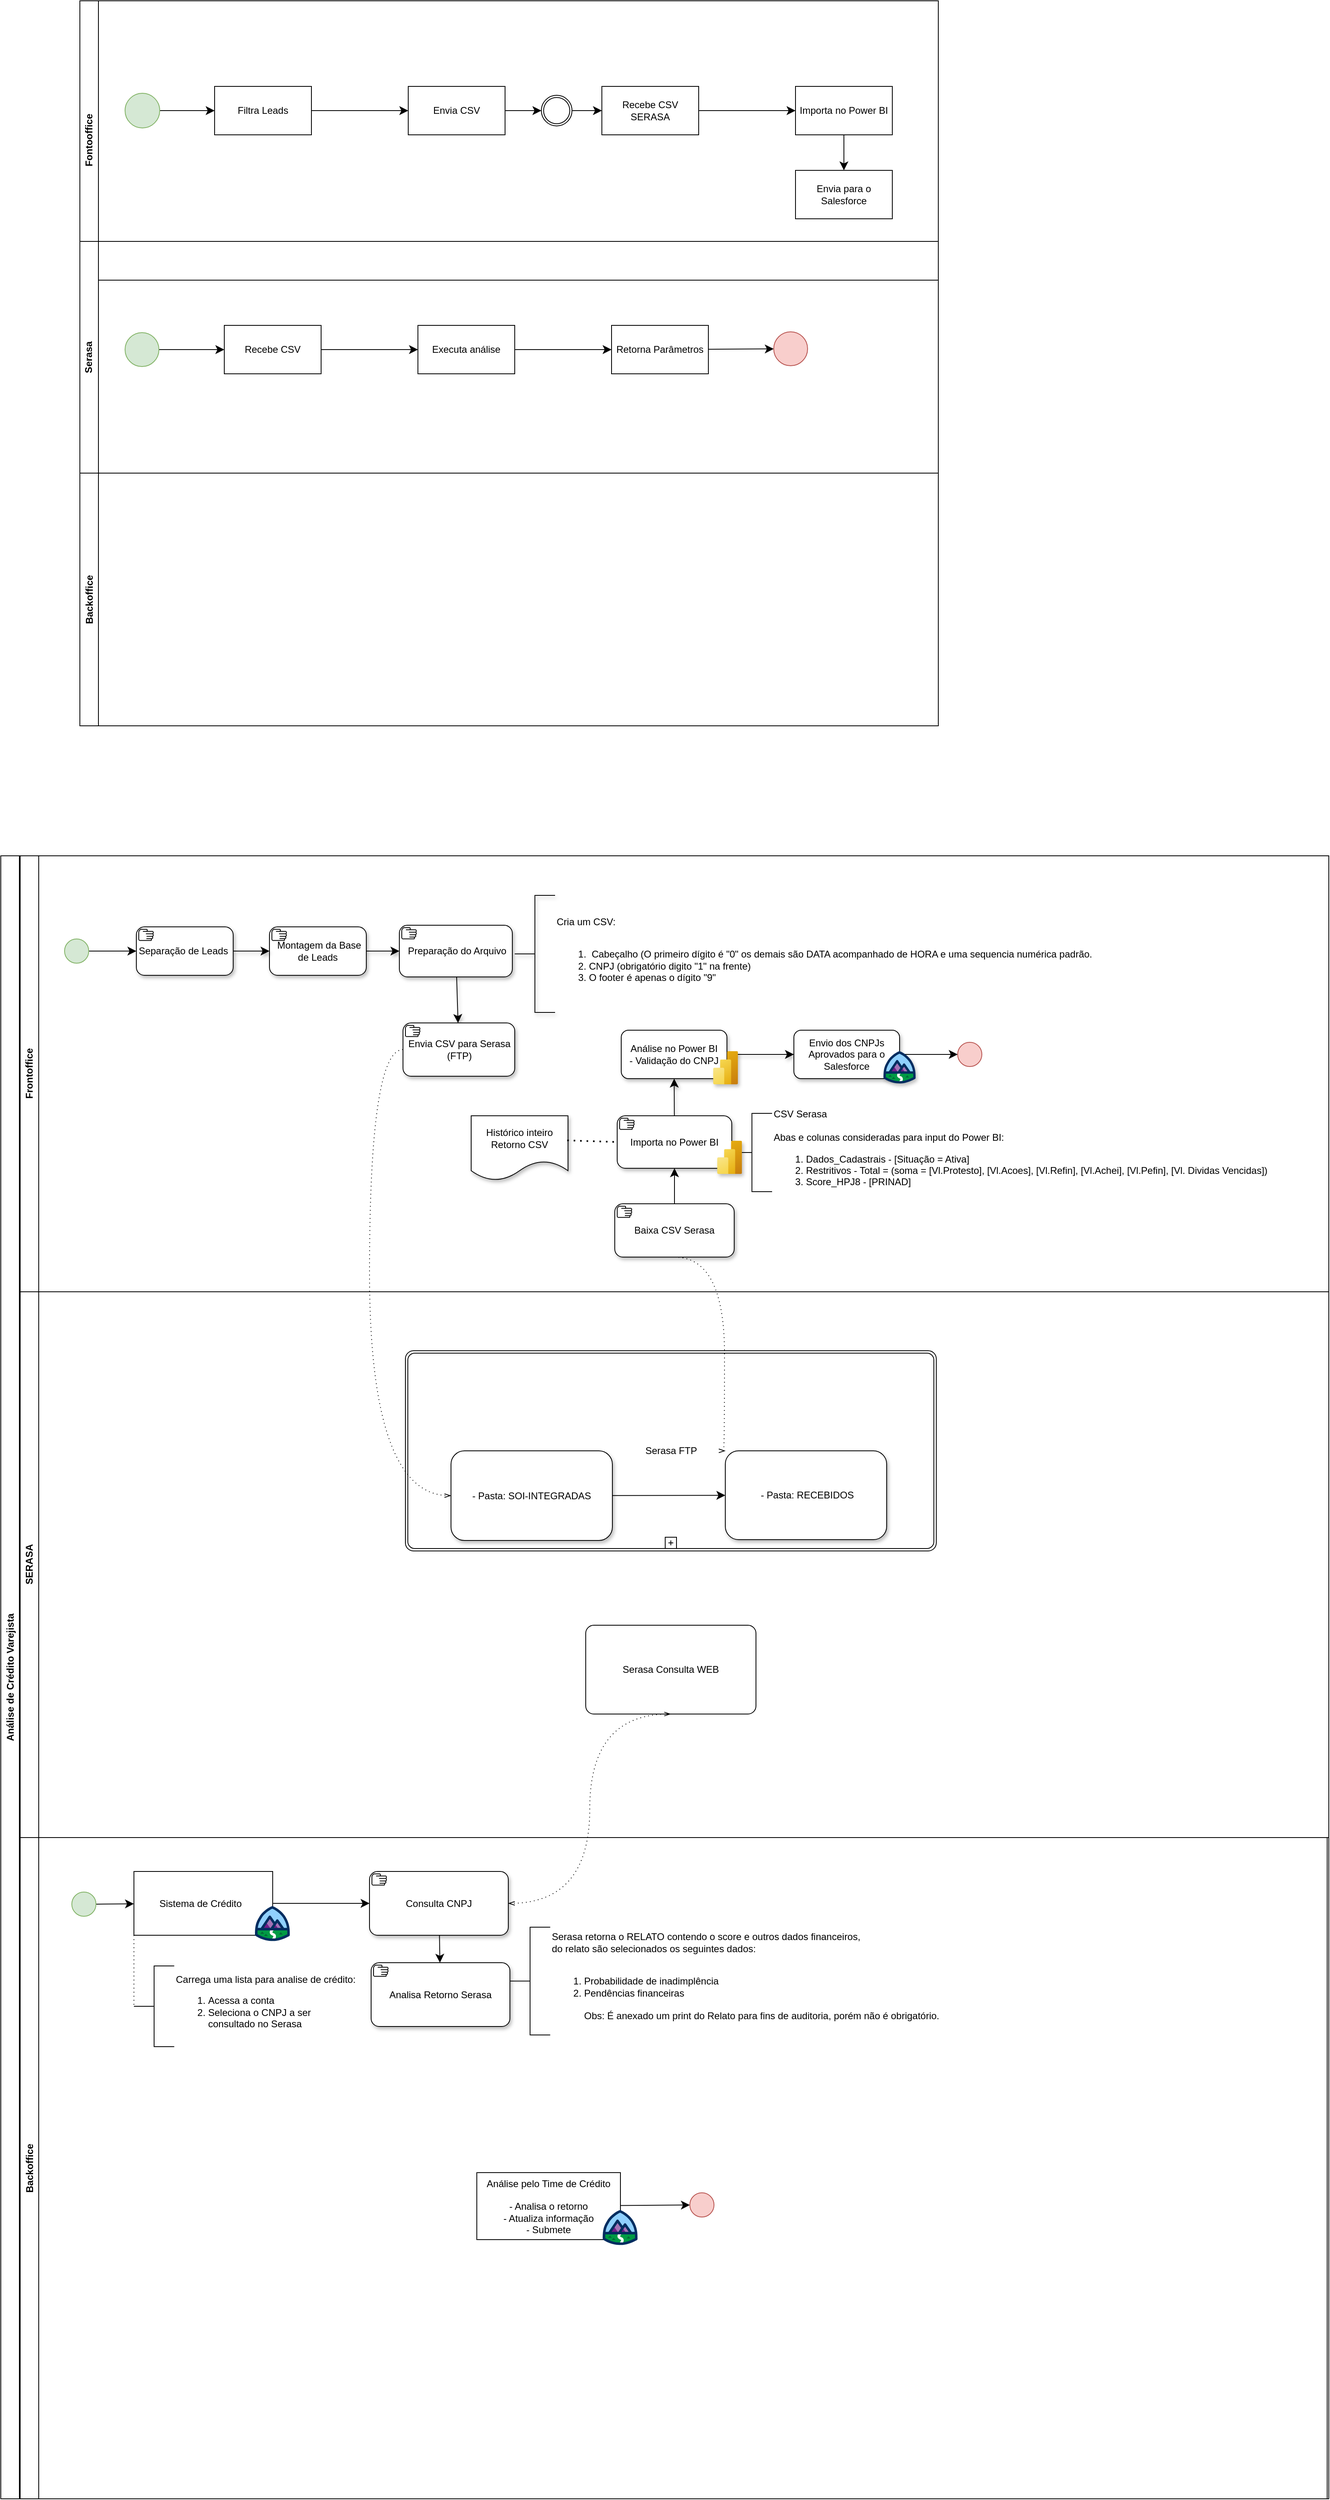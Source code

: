 <mxfile version="24.4.13" type="github">
  <diagram name="Página-1" id="HzU6DnvcWr33lS5XU5_k">
    <mxGraphModel dx="2833" dy="1381" grid="0" gridSize="10" guides="1" tooltips="1" connect="1" arrows="1" fold="1" page="0" pageScale="1" pageWidth="827" pageHeight="1169" math="0" shadow="0">
      <root>
        <mxCell id="0" />
        <mxCell id="1" parent="0" />
        <mxCell id="F1_kbiJudmcKUoZWItg5-99" value="Fontooffice" style="swimlane;horizontal=0;whiteSpace=wrap;html=1;" vertex="1" parent="1">
          <mxGeometry x="-417" y="-90" width="1064" height="346" as="geometry" />
        </mxCell>
        <mxCell id="F1_kbiJudmcKUoZWItg5-100" value="" style="endArrow=classic;html=1;rounded=0;fontSize=12;startSize=8;endSize=8;curved=1;entryX=0;entryY=0.5;entryDx=0;entryDy=0;" edge="1" parent="F1_kbiJudmcKUoZWItg5-99" source="F1_kbiJudmcKUoZWItg5-101" target="F1_kbiJudmcKUoZWItg5-103">
          <mxGeometry width="50" height="50" relative="1" as="geometry">
            <mxPoint x="97" y="138.5" as="sourcePoint" />
            <mxPoint x="222" y="153.5" as="targetPoint" />
          </mxGeometry>
        </mxCell>
        <mxCell id="F1_kbiJudmcKUoZWItg5-101" value="" style="ellipse;whiteSpace=wrap;html=1;aspect=fixed;fillColor=#d5e8d4;strokeColor=#82b366;" vertex="1" parent="F1_kbiJudmcKUoZWItg5-99">
          <mxGeometry x="56" y="114.5" width="43" height="43" as="geometry" />
        </mxCell>
        <mxCell id="F1_kbiJudmcKUoZWItg5-102" value="" style="edgeStyle=none;curved=1;rounded=0;orthogonalLoop=1;jettySize=auto;html=1;fontSize=12;startSize=8;endSize=8;" edge="1" parent="F1_kbiJudmcKUoZWItg5-99" source="F1_kbiJudmcKUoZWItg5-103" target="F1_kbiJudmcKUoZWItg5-105">
          <mxGeometry relative="1" as="geometry" />
        </mxCell>
        <mxCell id="F1_kbiJudmcKUoZWItg5-103" value="Filtra Leads" style="rounded=0;whiteSpace=wrap;html=1;" vertex="1" parent="F1_kbiJudmcKUoZWItg5-99">
          <mxGeometry x="167" y="106" width="120" height="60" as="geometry" />
        </mxCell>
        <mxCell id="F1_kbiJudmcKUoZWItg5-104" value="" style="edgeStyle=none;curved=1;rounded=0;orthogonalLoop=1;jettySize=auto;html=1;fontSize=12;startSize=8;endSize=8;entryX=0;entryY=0.5;entryDx=0;entryDy=0;entryPerimeter=0;" edge="1" parent="F1_kbiJudmcKUoZWItg5-99" source="F1_kbiJudmcKUoZWItg5-105" target="F1_kbiJudmcKUoZWItg5-112">
          <mxGeometry relative="1" as="geometry" />
        </mxCell>
        <mxCell id="F1_kbiJudmcKUoZWItg5-105" value="Envia CSV" style="rounded=0;whiteSpace=wrap;html=1;" vertex="1" parent="F1_kbiJudmcKUoZWItg5-99">
          <mxGeometry x="407" y="106" width="120" height="60" as="geometry" />
        </mxCell>
        <mxCell id="F1_kbiJudmcKUoZWItg5-106" value="" style="edgeStyle=none;curved=1;rounded=0;orthogonalLoop=1;jettySize=auto;html=1;fontSize=12;startSize=8;endSize=8;" edge="1" parent="F1_kbiJudmcKUoZWItg5-99" source="F1_kbiJudmcKUoZWItg5-107" target="F1_kbiJudmcKUoZWItg5-109">
          <mxGeometry relative="1" as="geometry" />
        </mxCell>
        <mxCell id="F1_kbiJudmcKUoZWItg5-107" value="Recebe CSV SERASA" style="rounded=0;whiteSpace=wrap;html=1;" vertex="1" parent="F1_kbiJudmcKUoZWItg5-99">
          <mxGeometry x="647" y="106" width="120" height="60" as="geometry" />
        </mxCell>
        <mxCell id="F1_kbiJudmcKUoZWItg5-108" value="" style="edgeStyle=none;curved=1;rounded=0;orthogonalLoop=1;jettySize=auto;html=1;fontSize=12;startSize=8;endSize=8;" edge="1" parent="F1_kbiJudmcKUoZWItg5-99" source="F1_kbiJudmcKUoZWItg5-109" target="F1_kbiJudmcKUoZWItg5-110">
          <mxGeometry relative="1" as="geometry" />
        </mxCell>
        <mxCell id="F1_kbiJudmcKUoZWItg5-109" value="Importa no Power BI" style="rounded=0;whiteSpace=wrap;html=1;" vertex="1" parent="F1_kbiJudmcKUoZWItg5-99">
          <mxGeometry x="887" y="106" width="120" height="60" as="geometry" />
        </mxCell>
        <mxCell id="F1_kbiJudmcKUoZWItg5-110" value="Envia para o Salesforce" style="rounded=0;whiteSpace=wrap;html=1;" vertex="1" parent="F1_kbiJudmcKUoZWItg5-99">
          <mxGeometry x="887" y="210" width="120" height="60" as="geometry" />
        </mxCell>
        <mxCell id="F1_kbiJudmcKUoZWItg5-111" value="" style="edgeStyle=none;curved=1;rounded=0;orthogonalLoop=1;jettySize=auto;html=1;fontSize=12;startSize=8;endSize=8;" edge="1" parent="F1_kbiJudmcKUoZWItg5-99" source="F1_kbiJudmcKUoZWItg5-112" target="F1_kbiJudmcKUoZWItg5-107">
          <mxGeometry relative="1" as="geometry" />
        </mxCell>
        <mxCell id="F1_kbiJudmcKUoZWItg5-112" value="" style="points=[[0.145,0.145,0],[0.5,0,0],[0.855,0.145,0],[1,0.5,0],[0.855,0.855,0],[0.5,1,0],[0.145,0.855,0],[0,0.5,0]];shape=mxgraph.bpmn.event;html=1;verticalLabelPosition=bottom;labelBackgroundColor=#ffffff;verticalAlign=top;align=center;perimeter=ellipsePerimeter;outlineConnect=0;aspect=fixed;outline=throwing;symbol=general;" vertex="1" parent="F1_kbiJudmcKUoZWItg5-99">
          <mxGeometry x="572" y="117" width="38" height="38" as="geometry" />
        </mxCell>
        <mxCell id="F1_kbiJudmcKUoZWItg5-113" value="Serasa" style="swimlane;horizontal=0;whiteSpace=wrap;html=1;" vertex="1" parent="1">
          <mxGeometry x="-417" y="208" width="1064" height="287" as="geometry" />
        </mxCell>
        <mxCell id="F1_kbiJudmcKUoZWItg5-114" value="" style="edgeStyle=none;curved=1;rounded=0;orthogonalLoop=1;jettySize=auto;html=1;fontSize=12;startSize=8;endSize=8;" edge="1" parent="F1_kbiJudmcKUoZWItg5-113" source="F1_kbiJudmcKUoZWItg5-115" target="F1_kbiJudmcKUoZWItg5-117">
          <mxGeometry relative="1" as="geometry" />
        </mxCell>
        <mxCell id="F1_kbiJudmcKUoZWItg5-115" value="" style="ellipse;whiteSpace=wrap;html=1;aspect=fixed;fillColor=#d5e8d4;strokeColor=#82b366;" vertex="1" parent="F1_kbiJudmcKUoZWItg5-113">
          <mxGeometry x="56" y="113" width="42" height="42" as="geometry" />
        </mxCell>
        <mxCell id="F1_kbiJudmcKUoZWItg5-116" value="" style="edgeStyle=none;curved=1;rounded=0;orthogonalLoop=1;jettySize=auto;html=1;fontSize=12;startSize=8;endSize=8;" edge="1" parent="F1_kbiJudmcKUoZWItg5-113" source="F1_kbiJudmcKUoZWItg5-117" target="F1_kbiJudmcKUoZWItg5-119">
          <mxGeometry relative="1" as="geometry" />
        </mxCell>
        <mxCell id="F1_kbiJudmcKUoZWItg5-117" value="Recebe CSV" style="whiteSpace=wrap;html=1;" vertex="1" parent="F1_kbiJudmcKUoZWItg5-113">
          <mxGeometry x="179" y="104" width="120" height="60" as="geometry" />
        </mxCell>
        <mxCell id="F1_kbiJudmcKUoZWItg5-118" value="" style="edgeStyle=none;curved=1;rounded=0;orthogonalLoop=1;jettySize=auto;html=1;fontSize=12;startSize=8;endSize=8;" edge="1" parent="F1_kbiJudmcKUoZWItg5-113" source="F1_kbiJudmcKUoZWItg5-119" target="F1_kbiJudmcKUoZWItg5-121">
          <mxGeometry relative="1" as="geometry" />
        </mxCell>
        <mxCell id="F1_kbiJudmcKUoZWItg5-119" value="Executa análise" style="whiteSpace=wrap;html=1;" vertex="1" parent="F1_kbiJudmcKUoZWItg5-113">
          <mxGeometry x="419" y="104" width="120" height="60" as="geometry" />
        </mxCell>
        <mxCell id="F1_kbiJudmcKUoZWItg5-120" value="" style="edgeStyle=none;curved=1;rounded=0;orthogonalLoop=1;jettySize=auto;html=1;fontSize=12;startSize=8;endSize=8;" edge="1" parent="F1_kbiJudmcKUoZWItg5-113" source="F1_kbiJudmcKUoZWItg5-121" target="F1_kbiJudmcKUoZWItg5-122">
          <mxGeometry relative="1" as="geometry" />
        </mxCell>
        <mxCell id="F1_kbiJudmcKUoZWItg5-121" value="Retorna Parâmetros" style="whiteSpace=wrap;html=1;" vertex="1" parent="F1_kbiJudmcKUoZWItg5-113">
          <mxGeometry x="659" y="104" width="120" height="60" as="geometry" />
        </mxCell>
        <mxCell id="F1_kbiJudmcKUoZWItg5-122" value="" style="ellipse;whiteSpace=wrap;html=1;fillColor=#f8cecc;strokeColor=#b85450;" vertex="1" parent="F1_kbiJudmcKUoZWItg5-113">
          <mxGeometry x="860" y="112" width="42" height="42" as="geometry" />
        </mxCell>
        <mxCell id="F1_kbiJudmcKUoZWItg5-123" value="Backoffice" style="swimlane;horizontal=0;whiteSpace=wrap;html=1;" vertex="1" parent="1">
          <mxGeometry x="-417" y="495" width="1064" height="313" as="geometry" />
        </mxCell>
        <mxCell id="F1_kbiJudmcKUoZWItg5-124" value="Frontoffice" style="swimlane;horizontal=0;whiteSpace=wrap;html=1;" vertex="1" parent="1">
          <mxGeometry x="-491" y="969" width="1622" height="540" as="geometry" />
        </mxCell>
        <mxCell id="F1_kbiJudmcKUoZWItg5-125" value="Análise de Crédito Varejista" style="swimlane;horizontal=0;whiteSpace=wrap;html=1;strokeWidth=1;gradientColor=none;" vertex="1" parent="1">
          <mxGeometry x="-515" y="969" width="1646" height="2035" as="geometry" />
        </mxCell>
        <mxCell id="F1_kbiJudmcKUoZWItg5-126" value="" style="edgeStyle=none;curved=1;rounded=0;orthogonalLoop=1;jettySize=auto;html=1;fontSize=12;startSize=8;endSize=8;" edge="1" parent="F1_kbiJudmcKUoZWItg5-125" source="F1_kbiJudmcKUoZWItg5-127" target="F1_kbiJudmcKUoZWItg5-133">
          <mxGeometry relative="1" as="geometry" />
        </mxCell>
        <mxCell id="F1_kbiJudmcKUoZWItg5-127" value="" style="ellipse;whiteSpace=wrap;html=1;aspect=fixed;fillColor=#d5e8d4;strokeColor=#82b366;" vertex="1" parent="F1_kbiJudmcKUoZWItg5-125">
          <mxGeometry x="79" y="103" width="30" height="30" as="geometry" />
        </mxCell>
        <mxCell id="F1_kbiJudmcKUoZWItg5-128" value="" style="ellipse;whiteSpace=wrap;html=1;aspect=fixed;fillColor=#f8cecc;strokeColor=#b85450;" vertex="1" parent="F1_kbiJudmcKUoZWItg5-125">
          <mxGeometry x="1186" y="231" width="30" height="30" as="geometry" />
        </mxCell>
        <mxCell id="F1_kbiJudmcKUoZWItg5-129" value="" style="edgeStyle=none;curved=1;rounded=0;orthogonalLoop=1;jettySize=auto;html=1;fontSize=12;startSize=8;endSize=8;shadow=1;" edge="1" parent="F1_kbiJudmcKUoZWItg5-125" source="F1_kbiJudmcKUoZWItg5-137" target="F1_kbiJudmcKUoZWItg5-140">
          <mxGeometry relative="1" as="geometry" />
        </mxCell>
        <mxCell id="F1_kbiJudmcKUoZWItg5-130" value="" style="edgeStyle=none;curved=1;rounded=0;orthogonalLoop=1;jettySize=auto;html=1;fontSize=12;startSize=8;endSize=8;shadow=1;" edge="1" parent="F1_kbiJudmcKUoZWItg5-125" source="F1_kbiJudmcKUoZWItg5-140" target="F1_kbiJudmcKUoZWItg5-143">
          <mxGeometry relative="1" as="geometry" />
        </mxCell>
        <mxCell id="F1_kbiJudmcKUoZWItg5-131" value="" style="edgeStyle=none;curved=1;rounded=0;orthogonalLoop=1;jettySize=auto;html=1;fontSize=12;startSize=8;endSize=8;shadow=1;" edge="1" parent="F1_kbiJudmcKUoZWItg5-125" source="F1_kbiJudmcKUoZWItg5-151" target="F1_kbiJudmcKUoZWItg5-132">
          <mxGeometry relative="1" as="geometry">
            <mxPoint x="579.5" y="148.0" as="sourcePoint" />
            <mxPoint x="596" y="201" as="targetPoint" />
          </mxGeometry>
        </mxCell>
        <mxCell id="F1_kbiJudmcKUoZWItg5-132" value="&lt;div&gt;Envia CSV para Serasa (FTP)&lt;/div&gt;" style="points=[[0.25,0,0],[0.5,0,0],[0.75,0,0],[1,0.25,0],[1,0.5,0],[1,0.75,0],[0.75,1,0],[0.5,1,0],[0.25,1,0],[0,0.75,0],[0,0.5,0],[0,0.25,0]];shape=mxgraph.bpmn.task;whiteSpace=wrap;rectStyle=rounded;size=10;html=1;container=1;expand=0;collapsible=0;taskMarker=manual;shadow=1;" vertex="1" parent="F1_kbiJudmcKUoZWItg5-125">
          <mxGeometry x="498.5" y="207" width="138.5" height="66" as="geometry" />
        </mxCell>
        <mxCell id="F1_kbiJudmcKUoZWItg5-133" value="&lt;div&gt;Separação d&lt;span style=&quot;background-color: initial;&quot;&gt;e Leads&amp;nbsp;&lt;/span&gt;&lt;/div&gt;" style="points=[[0.25,0,0],[0.5,0,0],[0.75,0,0],[1,0.25,0],[1,0.5,0],[1,0.75,0],[0.75,1,0],[0.5,1,0],[0.25,1,0],[0,0.75,0],[0,0.5,0],[0,0.25,0]];shape=mxgraph.bpmn.task;whiteSpace=wrap;rectStyle=rounded;size=10;html=1;container=1;expand=0;collapsible=0;taskMarker=manual;shadow=1;" vertex="1" parent="F1_kbiJudmcKUoZWItg5-125">
          <mxGeometry x="168" y="88" width="120" height="60" as="geometry" />
        </mxCell>
        <mxCell id="F1_kbiJudmcKUoZWItg5-134" value="&amp;nbsp;Montagem da Base de Leads" style="points=[[0.25,0,0],[0.5,0,0],[0.75,0,0],[1,0.25,0],[1,0.5,0],[1,0.75,0],[0.75,1,0],[0.5,1,0],[0.25,1,0],[0,0.75,0],[0,0.5,0],[0,0.25,0]];shape=mxgraph.bpmn.task;whiteSpace=wrap;rectStyle=rounded;size=10;html=1;container=1;expand=0;collapsible=0;taskMarker=manual;shadow=1;" vertex="1" parent="F1_kbiJudmcKUoZWItg5-125">
          <mxGeometry x="333" y="88" width="120" height="60" as="geometry" />
        </mxCell>
        <mxCell id="F1_kbiJudmcKUoZWItg5-135" value="" style="edgeStyle=none;curved=1;rounded=0;orthogonalLoop=1;jettySize=auto;html=1;fontSize=12;startSize=8;endSize=8;shadow=1;entryX=0;entryY=0.5;entryDx=0;entryDy=0;" edge="1" parent="F1_kbiJudmcKUoZWItg5-125" source="F1_kbiJudmcKUoZWItg5-133" target="F1_kbiJudmcKUoZWItg5-134">
          <mxGeometry relative="1" as="geometry">
            <mxPoint x="322" y="118" as="targetPoint" />
          </mxGeometry>
        </mxCell>
        <mxCell id="F1_kbiJudmcKUoZWItg5-136" value="" style="edgeStyle=none;curved=1;rounded=0;orthogonalLoop=1;jettySize=auto;html=1;fontSize=12;startSize=8;endSize=8;shadow=1;" edge="1" parent="F1_kbiJudmcKUoZWItg5-125" source="F1_kbiJudmcKUoZWItg5-134" target="F1_kbiJudmcKUoZWItg5-151">
          <mxGeometry relative="1" as="geometry">
            <mxPoint x="514.0" y="118.0" as="targetPoint" />
          </mxGeometry>
        </mxCell>
        <mxCell id="F1_kbiJudmcKUoZWItg5-138" value="" style="edgeStyle=none;curved=1;rounded=0;orthogonalLoop=1;jettySize=auto;html=1;fontSize=12;startSize=8;endSize=8;" edge="1" parent="F1_kbiJudmcKUoZWItg5-125" source="F1_kbiJudmcKUoZWItg5-143" target="F1_kbiJudmcKUoZWItg5-128">
          <mxGeometry relative="1" as="geometry" />
        </mxCell>
        <mxCell id="F1_kbiJudmcKUoZWItg5-139" value="" style="group;shadow=1;rounded=0;" vertex="1" connectable="0" parent="F1_kbiJudmcKUoZWItg5-125">
          <mxGeometry x="769" y="216" width="144.75" height="67" as="geometry" />
        </mxCell>
        <mxCell id="F1_kbiJudmcKUoZWItg5-140" value="Análise no Power BI&lt;div&gt;- Validação do CNPJ&lt;/div&gt;" style="rounded=1;whiteSpace=wrap;html=1;shadow=1;glass=0;" vertex="1" parent="F1_kbiJudmcKUoZWItg5-139">
          <mxGeometry width="131" height="60" as="geometry" />
        </mxCell>
        <mxCell id="F1_kbiJudmcKUoZWItg5-141" value="" style="image;aspect=fixed;html=1;points=[];align=center;fontSize=12;image=img/lib/azure2/analytics/Power_BI_Embedded.svg;shadow=1;" vertex="1" parent="F1_kbiJudmcKUoZWItg5-139">
          <mxGeometry x="114" y="26" width="30.75" height="41" as="geometry" />
        </mxCell>
        <mxCell id="F1_kbiJudmcKUoZWItg5-142" value="" style="group;shadow=1;" vertex="1" connectable="0" parent="F1_kbiJudmcKUoZWItg5-125">
          <mxGeometry x="983" y="216" width="151" height="66" as="geometry" />
        </mxCell>
        <mxCell id="F1_kbiJudmcKUoZWItg5-143" value="Envio dos CNPJs Aprovados para o Salesforce" style="rounded=1;whiteSpace=wrap;html=1;shadow=1;glass=0;" vertex="1" parent="F1_kbiJudmcKUoZWItg5-142">
          <mxGeometry width="131" height="60" as="geometry" />
        </mxCell>
        <mxCell id="F1_kbiJudmcKUoZWItg5-144" value="" style="verticalLabelPosition=bottom;aspect=fixed;html=1;shape=mxgraph.salesforce.learning;shadow=1;" vertex="1" parent="F1_kbiJudmcKUoZWItg5-142">
          <mxGeometry x="111" y="26" width="40" height="40" as="geometry" />
        </mxCell>
        <mxCell id="F1_kbiJudmcKUoZWItg5-145" value="SERASA" style="swimlane;horizontal=0;whiteSpace=wrap;html=1;" vertex="1" parent="F1_kbiJudmcKUoZWItg5-125">
          <mxGeometry x="24" y="540" width="1622" height="676" as="geometry" />
        </mxCell>
        <mxCell id="F1_kbiJudmcKUoZWItg5-194" value="Serasa FTP" style="points=[[0.25,0,0],[0.5,0,0],[0.75,0,0],[1,0.25,0],[1,0.5,0],[1,0.75,0],[0.75,1,0],[0.5,1,0],[0.25,1,0],[0,0.75,0],[0,0.5,0],[0,0.25,0]];shape=mxgraph.bpmn.task;whiteSpace=wrap;rectStyle=rounded;size=10;html=1;container=1;expand=0;collapsible=0;taskMarker=abstract;bpmnShapeType=transaction;isLoopSub=1;" vertex="1" parent="F1_kbiJudmcKUoZWItg5-145">
          <mxGeometry x="477.5" y="73" width="658" height="248" as="geometry" />
        </mxCell>
        <mxCell id="F1_kbiJudmcKUoZWItg5-146" value="" style="edgeStyle=none;curved=1;rounded=0;orthogonalLoop=1;jettySize=auto;html=1;fontSize=12;startSize=8;endSize=8;" edge="1" parent="F1_kbiJudmcKUoZWItg5-145" source="F1_kbiJudmcKUoZWItg5-147" target="F1_kbiJudmcKUoZWItg5-148">
          <mxGeometry relative="1" as="geometry" />
        </mxCell>
        <mxCell id="F1_kbiJudmcKUoZWItg5-147" value="&amp;nbsp;- Pasta: SOI-INTEGRADAS&amp;nbsp;" style="rounded=1;whiteSpace=wrap;html=1;shadow=1;" vertex="1" parent="F1_kbiJudmcKUoZWItg5-145">
          <mxGeometry x="534" y="197" width="200" height="111" as="geometry" />
        </mxCell>
        <mxCell id="F1_kbiJudmcKUoZWItg5-148" value="&amp;nbsp;- Pasta: RECEBIDOS" style="rounded=1;whiteSpace=wrap;html=1;shadow=1;" vertex="1" parent="F1_kbiJudmcKUoZWItg5-145">
          <mxGeometry x="874" y="197" width="200" height="110" as="geometry" />
        </mxCell>
        <mxCell id="F1_kbiJudmcKUoZWItg5-188" value="Serasa Consulta WEB" style="points=[[0.25,0,0],[0.5,0,0],[0.75,0,0],[1,0.25,0],[1,0.5,0],[1,0.75,0],[0.75,1,0],[0.5,1,0],[0.25,1,0],[0,0.75,0],[0,0.5,0],[0,0.25,0]];shape=mxgraph.bpmn.task;whiteSpace=wrap;rectStyle=rounded;size=10;html=1;container=1;expand=0;collapsible=0;taskMarker=abstract;" vertex="1" parent="F1_kbiJudmcKUoZWItg5-145">
          <mxGeometry x="701" y="413" width="211" height="110" as="geometry" />
        </mxCell>
        <mxCell id="F1_kbiJudmcKUoZWItg5-149" value="Backoffice" style="swimlane;horizontal=0;whiteSpace=wrap;html=1;" vertex="1" parent="F1_kbiJudmcKUoZWItg5-125">
          <mxGeometry x="24" y="1216" width="1620" height="819" as="geometry" />
        </mxCell>
        <mxCell id="F1_kbiJudmcKUoZWItg5-161" style="edgeStyle=none;curved=1;rounded=0;orthogonalLoop=1;jettySize=auto;html=1;fontSize=12;startSize=8;endSize=8;" edge="1" parent="F1_kbiJudmcKUoZWItg5-149" source="F1_kbiJudmcKUoZWItg5-162" target="F1_kbiJudmcKUoZWItg5-165">
          <mxGeometry relative="1" as="geometry" />
        </mxCell>
        <mxCell id="F1_kbiJudmcKUoZWItg5-162" value="" style="ellipse;whiteSpace=wrap;html=1;aspect=fixed;fillColor=#d5e8d4;strokeColor=#82b366;" vertex="1" parent="F1_kbiJudmcKUoZWItg5-149">
          <mxGeometry x="64" y="67.5" width="30" height="30" as="geometry" />
        </mxCell>
        <mxCell id="F1_kbiJudmcKUoZWItg5-164" value="" style="group" vertex="1" connectable="0" parent="F1_kbiJudmcKUoZWItg5-149">
          <mxGeometry x="141" y="42" width="522" height="86.18" as="geometry" />
        </mxCell>
        <mxCell id="F1_kbiJudmcKUoZWItg5-165" value="&lt;div&gt;&amp;nbsp;Sistema de Crédito&amp;nbsp;&amp;nbsp;&lt;span style=&quot;background-color: initial;&quot;&gt;&amp;nbsp;&lt;/span&gt;&lt;/div&gt;" style="rounded=0;whiteSpace=wrap;html=1;shadow=0;glass=0;" vertex="1" parent="F1_kbiJudmcKUoZWItg5-164">
          <mxGeometry width="172" height="79" as="geometry" />
        </mxCell>
        <mxCell id="F1_kbiJudmcKUoZWItg5-166" value="" style="verticalLabelPosition=bottom;aspect=fixed;html=1;shape=mxgraph.salesforce.learning;" vertex="1" parent="F1_kbiJudmcKUoZWItg5-164">
          <mxGeometry x="150" y="42.83" width="43.35" height="43.35" as="geometry" />
        </mxCell>
        <mxCell id="F1_kbiJudmcKUoZWItg5-167" value="" style="group;shadow=1;rounded=1;" vertex="1" connectable="0" parent="F1_kbiJudmcKUoZWItg5-149">
          <mxGeometry x="566" y="415" width="199.35" height="89.68" as="geometry" />
        </mxCell>
        <mxCell id="F1_kbiJudmcKUoZWItg5-168" value="&lt;div&gt;Análise pelo Time de Crédito&lt;br&gt;&lt;br&gt;- Analisa o retorno&lt;br&gt;&lt;/div&gt;&lt;div&gt;- Atualiza informação&lt;br&gt;- Submete&lt;br&gt;&lt;/div&gt;" style="rounded=0;whiteSpace=wrap;html=1;shadow=0;glass=0;" vertex="1" parent="F1_kbiJudmcKUoZWItg5-167">
          <mxGeometry width="178" height="83" as="geometry" />
        </mxCell>
        <mxCell id="F1_kbiJudmcKUoZWItg5-169" style="edgeStyle=none;curved=1;rounded=0;orthogonalLoop=1;jettySize=auto;html=1;entryX=0;entryY=0.5;entryDx=0;entryDy=0;fontSize=12;startSize=8;endSize=8;" edge="1" parent="F1_kbiJudmcKUoZWItg5-167" source="F1_kbiJudmcKUoZWItg5-168" target="F1_kbiJudmcKUoZWItg5-168">
          <mxGeometry relative="1" as="geometry" />
        </mxCell>
        <mxCell id="F1_kbiJudmcKUoZWItg5-170" value="" style="verticalLabelPosition=bottom;aspect=fixed;html=1;shape=mxgraph.salesforce.learning;" vertex="1" parent="F1_kbiJudmcKUoZWItg5-167">
          <mxGeometry x="156" y="46.33" width="43.35" height="43.35" as="geometry" />
        </mxCell>
        <mxCell id="F1_kbiJudmcKUoZWItg5-163" value="" style="ellipse;whiteSpace=wrap;html=1;aspect=fixed;fillColor=#f8cecc;strokeColor=#b85450;" vertex="1" parent="F1_kbiJudmcKUoZWItg5-149">
          <mxGeometry x="830" y="440" width="30" height="30" as="geometry" />
        </mxCell>
        <mxCell id="F1_kbiJudmcKUoZWItg5-172" value="" style="edgeStyle=none;curved=1;rounded=0;orthogonalLoop=1;jettySize=auto;html=1;fontSize=12;startSize=8;endSize=8;" edge="1" parent="F1_kbiJudmcKUoZWItg5-149" source="F1_kbiJudmcKUoZWItg5-168" target="F1_kbiJudmcKUoZWItg5-163">
          <mxGeometry relative="1" as="geometry" />
        </mxCell>
        <mxCell id="F1_kbiJudmcKUoZWItg5-179" value="Carrega uma lista para analise de crédito:&lt;div&gt;&lt;ol&gt;&lt;li&gt;&lt;span style=&quot;background-color: initial; text-align: center; text-wrap: wrap;&quot;&gt;Acessa a conta&amp;nbsp;&lt;/span&gt;&lt;/li&gt;&lt;li&gt;&lt;span style=&quot;background-color: initial; text-align: center; text-wrap: wrap;&quot;&gt;Seleciona o CNPJ a ser consultado no Serasa&amp;nbsp;&lt;/span&gt;&lt;span style=&quot;background-color: initial; text-align: center; text-wrap: wrap;&quot;&gt;&amp;nbsp;&lt;/span&gt;&lt;/li&gt;&lt;/ol&gt;&lt;/div&gt;" style="html=1;shape=mxgraph.flowchart.annotation_2;align=left;labelPosition=right;" vertex="1" parent="F1_kbiJudmcKUoZWItg5-149">
          <mxGeometry x="141" y="159" width="50" height="100" as="geometry" />
        </mxCell>
        <mxCell id="F1_kbiJudmcKUoZWItg5-183" value="" style="edgeStyle=elbowEdgeStyle;fontSize=12;html=1;endFill=0;startFill=0;endSize=6;startSize=6;dashed=1;dashPattern=1 4;endArrow=none;startArrow=none;rounded=0;curved=1;exitX=0;exitY=1;exitDx=0;exitDy=0;entryX=0;entryY=0.5;entryDx=0;entryDy=0;entryPerimeter=0;" edge="1" parent="F1_kbiJudmcKUoZWItg5-149" source="F1_kbiJudmcKUoZWItg5-165" target="F1_kbiJudmcKUoZWItg5-179">
          <mxGeometry width="160" relative="1" as="geometry">
            <mxPoint x="130" y="202" as="sourcePoint" />
            <mxPoint x="222" y="217" as="targetPoint" />
            <Array as="points" />
          </mxGeometry>
        </mxCell>
        <mxCell id="F1_kbiJudmcKUoZWItg5-196" value="" style="edgeStyle=none;curved=1;rounded=0;orthogonalLoop=1;jettySize=auto;html=1;fontSize=12;startSize=8;endSize=8;" edge="1" parent="F1_kbiJudmcKUoZWItg5-149" source="F1_kbiJudmcKUoZWItg5-189" target="F1_kbiJudmcKUoZWItg5-195">
          <mxGeometry relative="1" as="geometry" />
        </mxCell>
        <mxCell id="F1_kbiJudmcKUoZWItg5-189" value="&lt;div&gt;Consulta CNPJ&lt;/div&gt;" style="points=[[0.25,0,0],[0.5,0,0],[0.75,0,0],[1,0.25,0],[1,0.5,0],[1,0.75,0],[0.75,1,0],[0.5,1,0],[0.25,1,0],[0,0.75,0],[0,0.5,0],[0,0.25,0]];shape=mxgraph.bpmn.task;whiteSpace=wrap;rectStyle=rounded;size=10;html=1;container=1;expand=0;collapsible=0;taskMarker=manual;shadow=1;" vertex="1" parent="F1_kbiJudmcKUoZWItg5-149">
          <mxGeometry x="433" y="42" width="172" height="79" as="geometry" />
        </mxCell>
        <mxCell id="F1_kbiJudmcKUoZWItg5-190" value="" style="edgeStyle=none;curved=1;rounded=0;orthogonalLoop=1;jettySize=auto;html=1;fontSize=12;startSize=8;endSize=8;" edge="1" parent="F1_kbiJudmcKUoZWItg5-149" source="F1_kbiJudmcKUoZWItg5-165" target="F1_kbiJudmcKUoZWItg5-189">
          <mxGeometry relative="1" as="geometry" />
        </mxCell>
        <mxCell id="F1_kbiJudmcKUoZWItg5-193" value="Serasa retorna o RELATO contendo o score e outros dados financeiros,&amp;nbsp;&lt;div&gt;do relato são selecionados os seguintes dados:&lt;div&gt;&lt;br&gt;&lt;/div&gt;&lt;div&gt;&lt;ol&gt;&lt;li&gt;Probabilidade de inadimplência&lt;/li&gt;&lt;li&gt;Pendências financeiras&lt;br&gt;&lt;br&gt;Obs: É anexado um print do Relato para fins de auditoria, porém não é obrigatório.&lt;/li&gt;&lt;/ol&gt;&lt;/div&gt;&lt;/div&gt;" style="html=1;shape=mxgraph.flowchart.annotation_2;align=left;labelPosition=right;" vertex="1" parent="F1_kbiJudmcKUoZWItg5-149">
          <mxGeometry x="607" y="111" width="50" height="133.5" as="geometry" />
        </mxCell>
        <mxCell id="F1_kbiJudmcKUoZWItg5-195" value="Analisa Retorno Serasa" style="points=[[0.25,0,0],[0.5,0,0],[0.75,0,0],[1,0.25,0],[1,0.5,0],[1,0.75,0],[0.75,1,0],[0.5,1,0],[0.25,1,0],[0,0.75,0],[0,0.5,0],[0,0.25,0]];shape=mxgraph.bpmn.task;whiteSpace=wrap;rectStyle=rounded;size=10;html=1;container=1;expand=0;collapsible=0;taskMarker=manual;shadow=1;" vertex="1" parent="F1_kbiJudmcKUoZWItg5-149">
          <mxGeometry x="435" y="155" width="172" height="79" as="geometry" />
        </mxCell>
        <mxCell id="F1_kbiJudmcKUoZWItg5-150" value="Cria um CSV:&lt;div&gt;&lt;br&gt;&lt;/div&gt;&lt;div&gt;&lt;ol&gt;&lt;li&gt;&amp;nbsp;Cabeçalho (O primeiro dígito é &quot;0&quot; os demais&amp;nbsp;&lt;span style=&quot;background-color: initial;&quot;&gt;são DATA acompanhado de HORA e uma sequencia numérica padrão.&lt;/span&gt;&lt;/li&gt;&lt;li&gt;CNPJ (obrigatório digito &quot;1&quot; na frente)&lt;/li&gt;&lt;li&gt;O footer é apenas o dígito &quot;9&quot;&lt;/li&gt;&lt;/ol&gt;&lt;/div&gt;" style="html=1;shape=mxgraph.flowchart.annotation_2;align=left;labelPosition=right;shadow=1;" vertex="1" parent="F1_kbiJudmcKUoZWItg5-125">
          <mxGeometry x="637" y="49" width="50" height="145" as="geometry" />
        </mxCell>
        <mxCell id="F1_kbiJudmcKUoZWItg5-151" value="&amp;nbsp;Preparação do Arquivo" style="points=[[0.25,0,0],[0.5,0,0],[0.75,0,0],[1,0.25,0],[1,0.5,0],[1,0.75,0],[0.75,1,0],[0.5,1,0],[0.25,1,0],[0,0.75,0],[0,0.5,0],[0,0.25,0]];shape=mxgraph.bpmn.task;whiteSpace=wrap;rectStyle=rounded;size=10;html=1;container=1;expand=0;collapsible=0;taskMarker=manual;shadow=1;" vertex="1" parent="F1_kbiJudmcKUoZWItg5-125">
          <mxGeometry x="494" y="86" width="140" height="64" as="geometry" />
        </mxCell>
        <mxCell id="F1_kbiJudmcKUoZWItg5-152" value="" style="edgeStyle=elbowEdgeStyle;fontSize=12;html=1;endFill=0;startFill=0;endSize=6;startSize=6;dashed=1;dashPattern=1 4;endArrow=openThin;startArrow=none;rounded=0;curved=1;entryX=0;entryY=0.5;entryDx=0;entryDy=0;elbow=horizontal;" edge="1" parent="F1_kbiJudmcKUoZWItg5-125" source="F1_kbiJudmcKUoZWItg5-132" target="F1_kbiJudmcKUoZWItg5-147">
          <mxGeometry width="160" relative="1" as="geometry">
            <mxPoint x="539" y="639.5" as="sourcePoint" />
            <mxPoint x="652" y="712" as="targetPoint" />
            <Array as="points">
              <mxPoint x="457" y="512" />
            </Array>
          </mxGeometry>
        </mxCell>
        <mxCell id="F1_kbiJudmcKUoZWItg5-154" value="" style="edgeStyle=none;curved=1;rounded=0;orthogonalLoop=1;jettySize=auto;html=1;fontSize=12;startSize=8;endSize=8;exitX=0.5;exitY=0;exitDx=0;exitDy=0;exitPerimeter=0;" edge="1" parent="F1_kbiJudmcKUoZWItg5-125" source="F1_kbiJudmcKUoZWItg5-155" target="F1_kbiJudmcKUoZWItg5-137">
          <mxGeometry relative="1" as="geometry">
            <mxPoint x="832.412" y="506" as="sourcePoint" />
          </mxGeometry>
        </mxCell>
        <mxCell id="F1_kbiJudmcKUoZWItg5-155" value="Baixa CSV&amp;nbsp;&lt;span style=&quot;background-color: initial;&quot;&gt;Serasa&lt;/span&gt;" style="points=[[0.25,0,0],[0.5,0,0],[0.75,0,0],[1,0.25,0],[1,0.5,0],[1,0.75,0],[0.75,1,0],[0.5,1,0],[0.25,1,0],[0,0.75,0],[0,0.5,0],[0,0.25,0]];shape=mxgraph.bpmn.task;whiteSpace=wrap;rectStyle=rounded;size=10;html=1;container=1;expand=0;collapsible=0;taskMarker=manual;shadow=1;" vertex="1" parent="F1_kbiJudmcKUoZWItg5-125">
          <mxGeometry x="761" y="431" width="148" height="66" as="geometry" />
        </mxCell>
        <mxCell id="F1_kbiJudmcKUoZWItg5-156" value="" style="edgeStyle=elbowEdgeStyle;fontSize=12;html=1;endFill=0;startFill=0;endSize=6;startSize=6;dashed=1;dashPattern=1 4;endArrow=openThin;startArrow=none;rounded=0;curved=1;exitX=0.5;exitY=1;exitDx=0;exitDy=0;entryX=0;entryY=0;entryDx=0;entryDy=0;" edge="1" parent="F1_kbiJudmcKUoZWItg5-125" source="F1_kbiJudmcKUoZWItg5-155" target="F1_kbiJudmcKUoZWItg5-148">
          <mxGeometry width="160" relative="1" as="geometry">
            <mxPoint x="647" y="490" as="sourcePoint" />
            <mxPoint x="807" y="490" as="targetPoint" />
            <Array as="points">
              <mxPoint x="897" y="606" />
            </Array>
          </mxGeometry>
        </mxCell>
        <mxCell id="F1_kbiJudmcKUoZWItg5-157" style="edgeStyle=none;curved=1;rounded=0;orthogonalLoop=1;jettySize=auto;html=1;exitX=0;exitY=0;exitDx=0;exitDy=0;fontSize=12;startSize=8;endSize=8;" edge="1" parent="F1_kbiJudmcKUoZWItg5-125" source="F1_kbiJudmcKUoZWItg5-128" target="F1_kbiJudmcKUoZWItg5-128">
          <mxGeometry relative="1" as="geometry" />
        </mxCell>
        <mxCell id="F1_kbiJudmcKUoZWItg5-158" value="&lt;div&gt;&lt;br&gt;&lt;/div&gt;&lt;div&gt;&lt;br&gt;&lt;/div&gt;CSV Serasa&lt;div&gt;&lt;br&gt;Abas e colunas consideradas para input do Power BI:&lt;div&gt;&lt;ol&gt;&lt;li&gt;Dados_Cadastrais - [Situação = Ativa]&lt;/li&gt;&lt;li&gt;Restritivos - Total = (soma = [&lt;span dir=&quot;ltr&quot; class=&quot;ui-provider a b c d e f g h i j k l m n o p q r s t u v w x y z ab ac ae af ag ah ai aj ak&quot;&gt;Vl.Protesto], [Vl.Acoes], [Vl.Refin], [Vl.Achei], [Vl.Pefin], [Vl. Dividas Vencidas])&lt;/span&gt;&lt;/li&gt;&lt;li&gt;Score_HPJ8 - [PRINAD]&lt;/li&gt;&lt;/ol&gt;&lt;br&gt;&lt;div&gt;&lt;br&gt;&lt;/div&gt;&lt;/div&gt;&lt;/div&gt;" style="html=1;shape=mxgraph.flowchart.annotation_2;align=left;labelPosition=right;strokeWidth=1;perimeterSpacing=0;" vertex="1" parent="F1_kbiJudmcKUoZWItg5-125">
          <mxGeometry x="906" y="319" width="50" height="97" as="geometry" />
        </mxCell>
        <mxCell id="F1_kbiJudmcKUoZWItg5-178" value="" style="group" vertex="1" connectable="0" parent="F1_kbiJudmcKUoZWItg5-125">
          <mxGeometry x="764" y="322" width="154.75" height="72" as="geometry" />
        </mxCell>
        <mxCell id="F1_kbiJudmcKUoZWItg5-137" value="Importa no Power BI" style="points=[[0.25,0,0],[0.5,0,0],[0.75,0,0],[1,0.25,0],[1,0.5,0],[1,0.75,0],[0.75,1,0],[0.5,1,0],[0.25,1,0],[0,0.75,0],[0,0.5,0],[0,0.25,0]];shape=mxgraph.bpmn.task;whiteSpace=wrap;rectStyle=rounded;size=10;html=1;container=0;expand=0;collapsible=0;taskMarker=manual;shadow=1;" vertex="1" parent="F1_kbiJudmcKUoZWItg5-178">
          <mxGeometry width="142" height="65" as="geometry" />
        </mxCell>
        <mxCell id="F1_kbiJudmcKUoZWItg5-175" value="" style="image;aspect=fixed;html=1;points=[];align=center;fontSize=12;image=img/lib/azure2/analytics/Power_BI_Embedded.svg;shadow=1;container=0;" vertex="1" parent="F1_kbiJudmcKUoZWItg5-178">
          <mxGeometry x="124" y="31" width="30.75" height="41" as="geometry" />
        </mxCell>
        <mxCell id="F1_kbiJudmcKUoZWItg5-186" style="edgeStyle=none;curved=1;rounded=0;orthogonalLoop=1;jettySize=auto;html=1;exitX=1;exitY=1;exitDx=0;exitDy=0;exitPerimeter=0;fontSize=12;startSize=8;endSize=8;" edge="1" parent="F1_kbiJudmcKUoZWItg5-125" source="F1_kbiJudmcKUoZWItg5-158" target="F1_kbiJudmcKUoZWItg5-158">
          <mxGeometry relative="1" as="geometry" />
        </mxCell>
        <mxCell id="F1_kbiJudmcKUoZWItg5-192" value="" style="edgeStyle=elbowEdgeStyle;fontSize=12;html=1;endFill=0;startFill=0;endSize=6;startSize=6;dashed=1;dashPattern=1 4;endArrow=openThin;startArrow=openThin;rounded=0;curved=1;entryX=1;entryY=0.5;entryDx=0;entryDy=0;entryPerimeter=0;exitX=0.5;exitY=1;exitDx=0;exitDy=0;exitPerimeter=0;" edge="1" parent="F1_kbiJudmcKUoZWItg5-125" source="F1_kbiJudmcKUoZWItg5-188" target="F1_kbiJudmcKUoZWItg5-189">
          <mxGeometry width="160" relative="1" as="geometry">
            <mxPoint x="628" y="1150" as="sourcePoint" />
            <mxPoint x="788" y="1150" as="targetPoint" />
          </mxGeometry>
        </mxCell>
        <mxCell id="F1_kbiJudmcKUoZWItg5-197" value="Histórico inteiro Retorno CSV" style="shape=document;whiteSpace=wrap;html=1;boundedLbl=1;shadow=1;" vertex="1" parent="F1_kbiJudmcKUoZWItg5-125">
          <mxGeometry x="583" y="322" width="120" height="80" as="geometry" />
        </mxCell>
        <mxCell id="F1_kbiJudmcKUoZWItg5-199" value="" style="endArrow=none;dashed=1;html=1;dashPattern=1 3;strokeWidth=2;rounded=0;exitX=0.992;exitY=0.381;exitDx=0;exitDy=0;exitPerimeter=0;entryX=0;entryY=0.5;entryDx=0;entryDy=0;entryPerimeter=0;" edge="1" parent="F1_kbiJudmcKUoZWItg5-125" source="F1_kbiJudmcKUoZWItg5-197" target="F1_kbiJudmcKUoZWItg5-137">
          <mxGeometry width="50" height="50" relative="1" as="geometry">
            <mxPoint x="678" y="362" as="sourcePoint" />
            <mxPoint x="707" y="354" as="targetPoint" />
          </mxGeometry>
        </mxCell>
      </root>
    </mxGraphModel>
  </diagram>
</mxfile>
